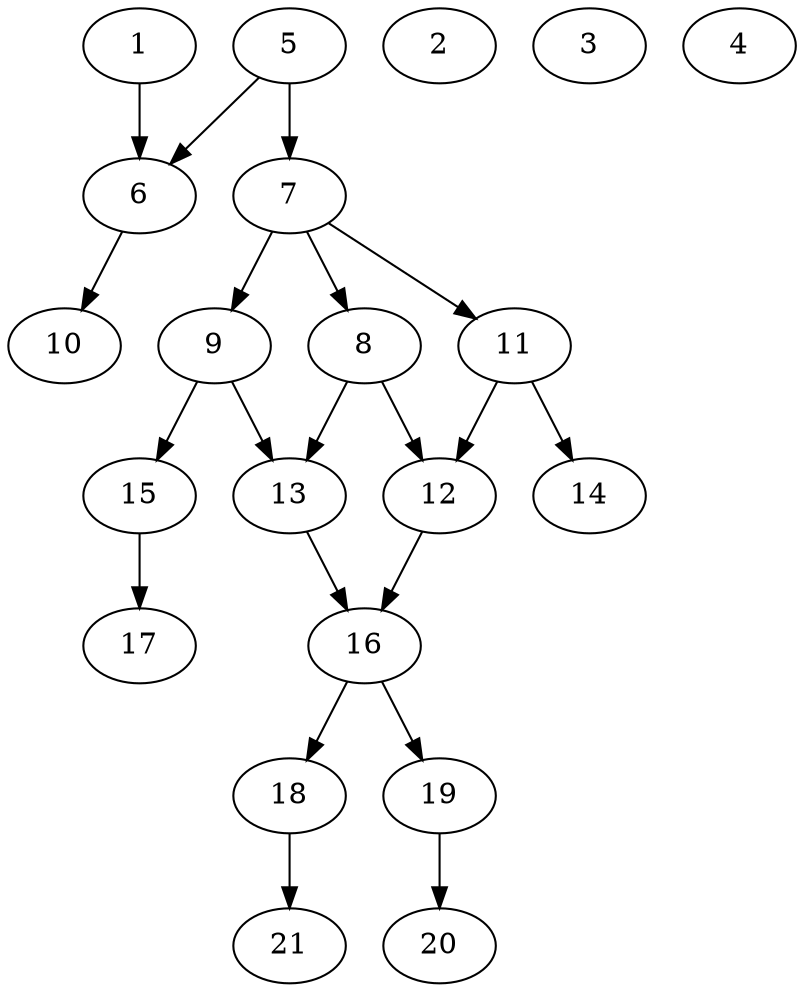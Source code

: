 // DAG (tier=2-normal, mode=compute, n=21, ccr=0.361, fat=0.528, density=0.413, regular=0.577, jump=0.115, mindata=524288, maxdata=8388608)
// DAG automatically generated by daggen at Sun Aug 24 16:33:33 2025
// /home/ermia/Project/Environments/daggen/bin/daggen --dot --ccr 0.361 --fat 0.528 --regular 0.577 --density 0.413 --jump 0.115 --mindata 524288 --maxdata 8388608 -n 21 
digraph G {
  1 [size="54741796560713023488", alpha="0.16", expect_size="27370898280356511744"]
  1 -> 6 [size ="115337185984512"]
  2 [size="43806187337577576", alpha="0.15", expect_size="21903093668788788"]
  3 [size="254746411783463904", alpha="0.02", expect_size="127373205891731952"]
  4 [size="403437224779173632", alpha="0.14", expect_size="201718612389586816"]
  5 [size="8574378363501913", alpha="0.15", expect_size="4287189181750956"]
  5 -> 6 [size ="156769066156032"]
  5 -> 7 [size ="156769066156032"]
  6 [size="140260762164766480", alpha="0.00", expect_size="70130381082383240"]
  6 -> 10 [size ="277155447570432"]
  7 [size="844901322385186560", alpha="0.16", expect_size="422450661192593280"]
  7 -> 8 [size ="555143187660800"]
  7 -> 9 [size ="555143187660800"]
  7 -> 11 [size ="555143187660800"]
  8 [size="69807500680247640064", alpha="0.17", expect_size="34903750340123820032"]
  8 -> 12 [size ="135630713520128"]
  8 -> 13 [size ="135630713520128"]
  9 [size="9788478468659347456", alpha="0.06", expect_size="4894239234329673728"]
  9 -> 13 [size ="36607222611968"]
  9 -> 15 [size ="36607222611968"]
  10 [size="1694309376128034", alpha="0.14", expect_size="847154688064017"]
  11 [size="12626453287883506", alpha="0.18", expect_size="6313226643941753"]
  11 -> 12 [size ="18773838921728"]
  11 -> 14 [size ="18773838921728"]
  12 [size="213958630247770240", alpha="0.19", expect_size="106979315123885120"]
  12 -> 16 [size ="146919967948800"]
  13 [size="20460749293946404864", alpha="0.19", expect_size="10230374646973202432"]
  13 -> 16 [size ="59846351126528"]
  14 [size="1164563500573298", alpha="0.07", expect_size="582281750286649"]
  15 [size="8558670852903654", alpha="0.20", expect_size="4279335426451827"]
  15 -> 17 [size ="170247009075200"]
  16 [size="105814152201440854016", alpha="0.15", expect_size="52907076100720427008"]
  16 -> 18 [size ="178972302245888"]
  16 -> 19 [size ="178972302245888"]
  17 [size="2282775186473480", alpha="0.11", expect_size="1141387593236740"]
  18 [size="414727247951898688", alpha="0.02", expect_size="207363623975949344"]
  18 -> 21 [size ="535529573580800"]
  19 [size="746030872330684", alpha="0.16", expect_size="373015436165342"]
  19 -> 20 [size ="69288861892608"]
  20 [size="6453305858894058", alpha="0.16", expect_size="3226652929447029"]
  21 [size="784187055977192960", alpha="0.06", expect_size="392093527988596480"]
}